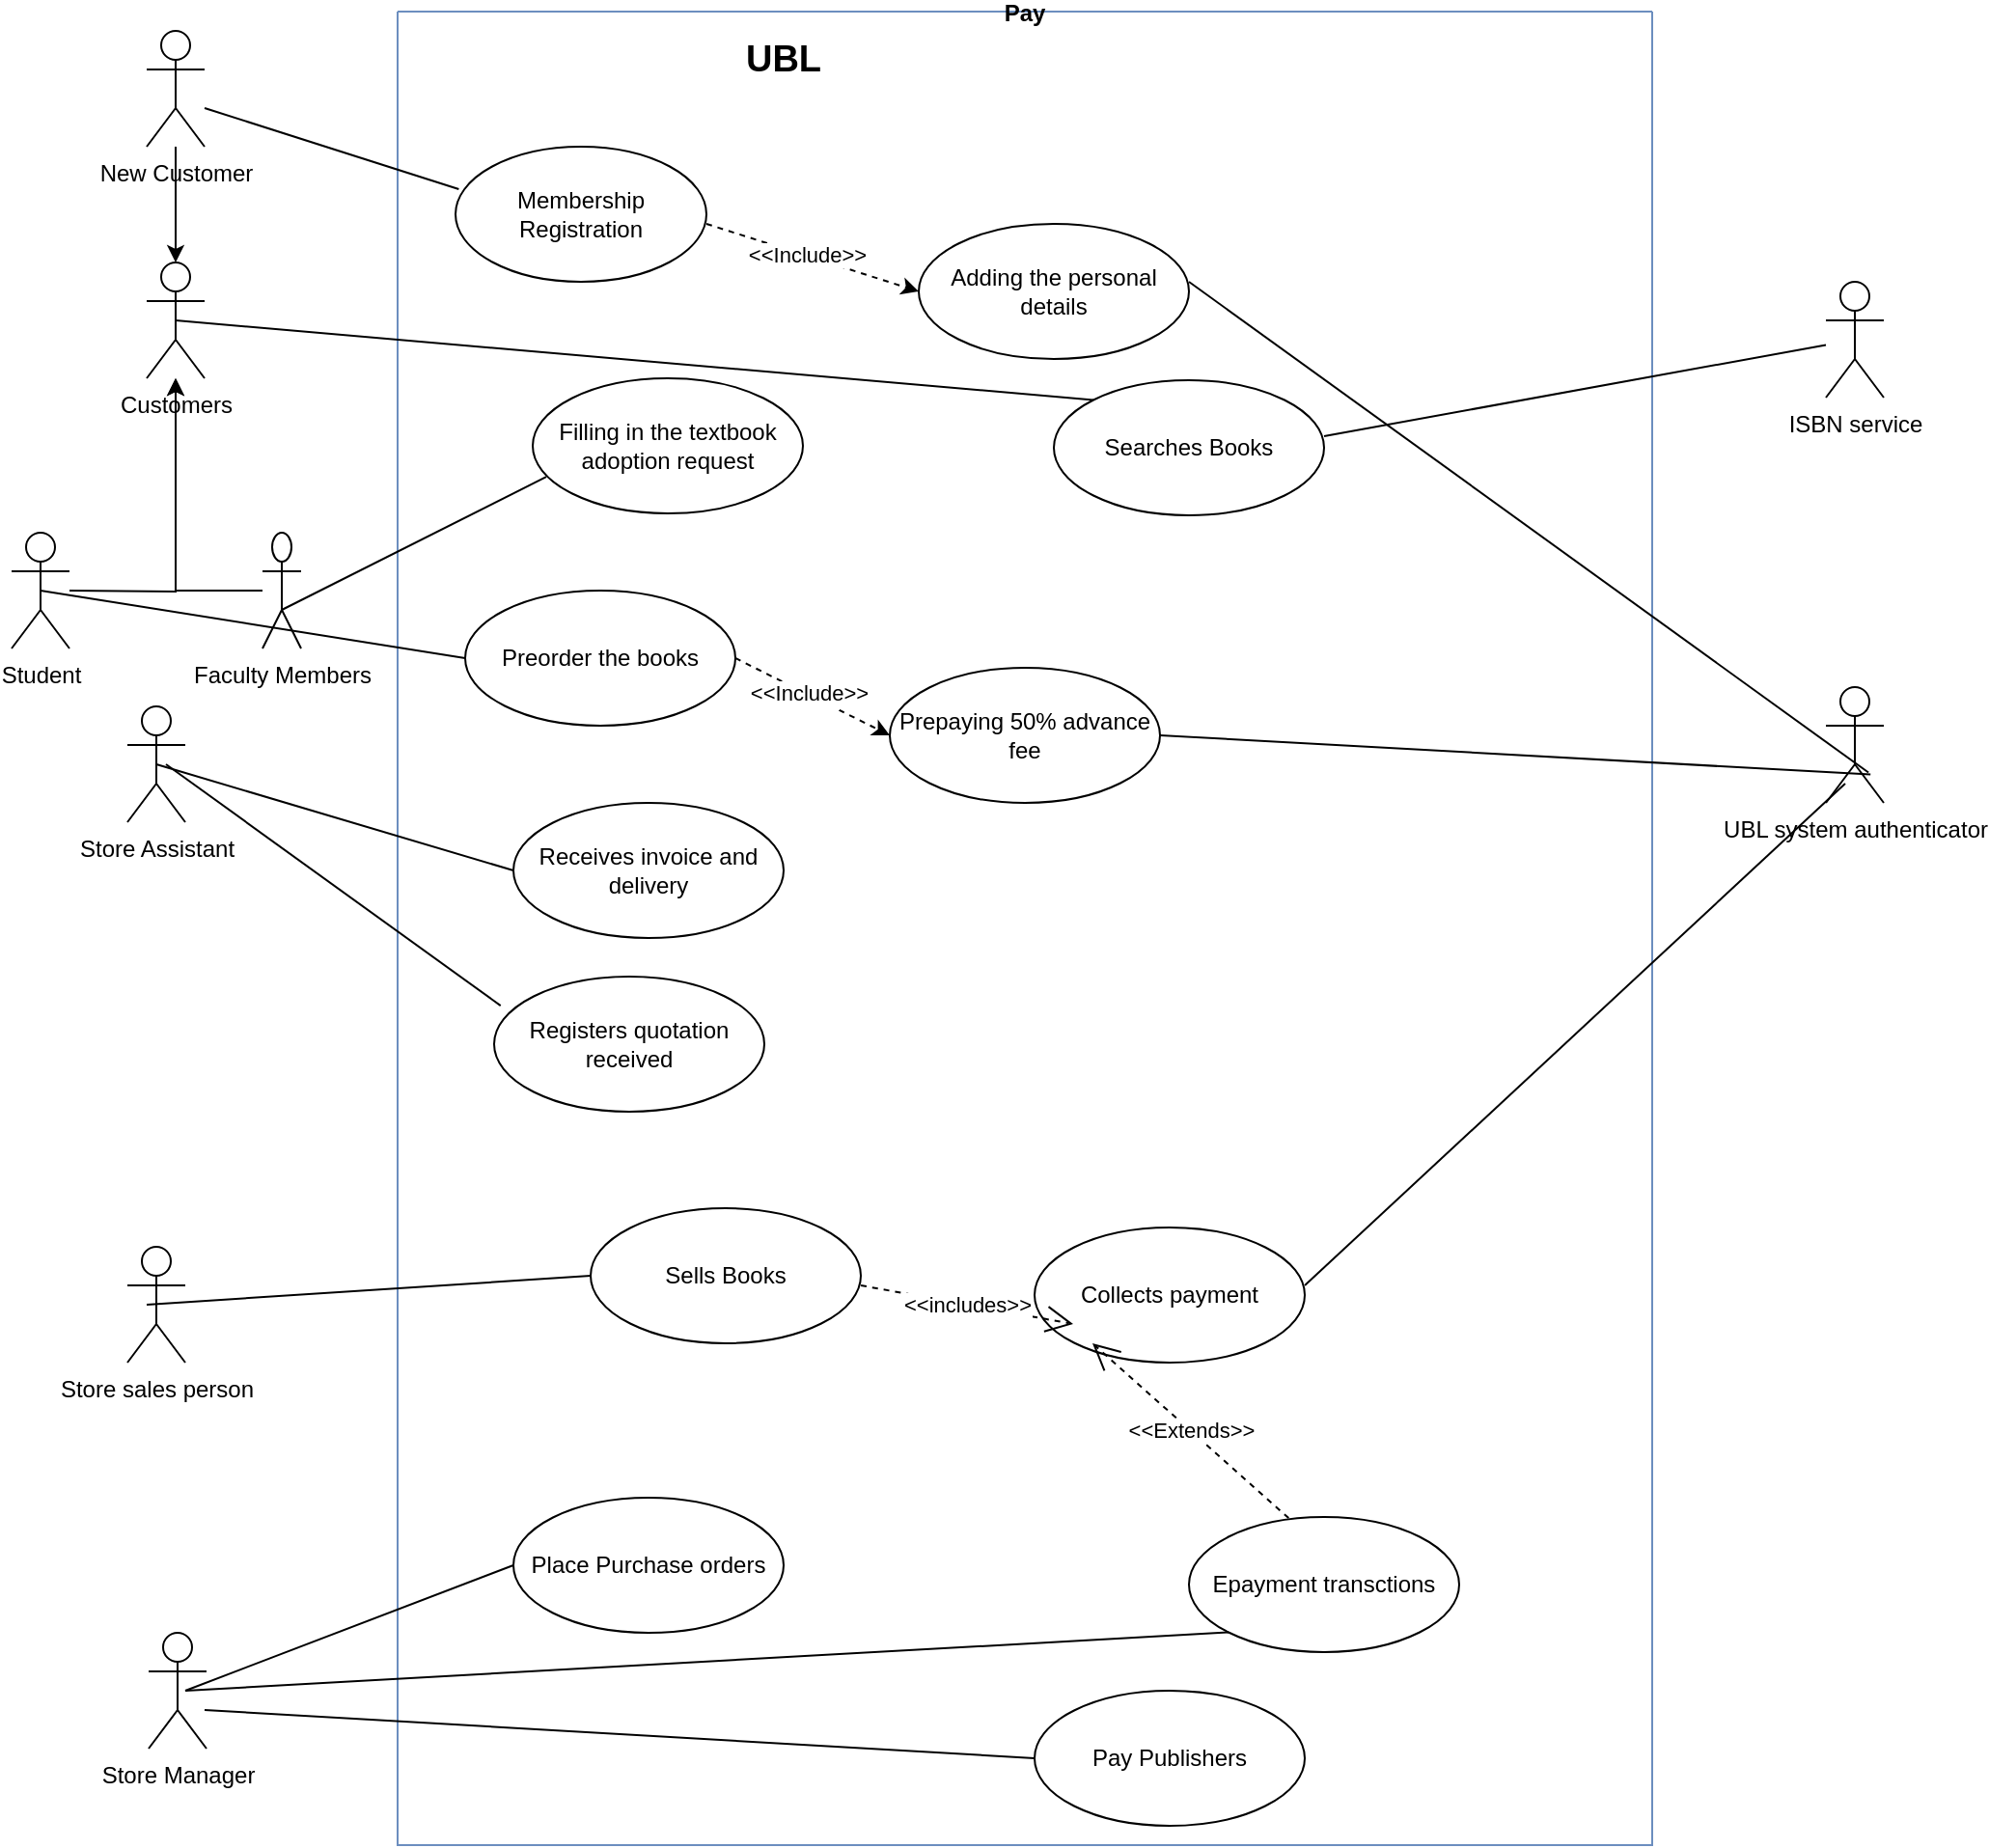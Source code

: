 <mxfile version="26.0.11">
  <diagram name="Page-1" id="iPzi8OFQoKdCEgc0ulGP">
    <mxGraphModel dx="2658" dy="1435" grid="1" gridSize="10" guides="1" tooltips="1" connect="1" arrows="1" fold="1" page="1" pageScale="1" pageWidth="850" pageHeight="1100" math="0" shadow="0">
      <root>
        <mxCell id="0" />
        <mxCell id="1" parent="0" />
        <mxCell id="dvqzMWSoMtfo2e3I9cfD-1" value="Pay" style="swimlane;startSize=0;fillColor=#dae8fc;strokeColor=#6c8ebf;" vertex="1" parent="1">
          <mxGeometry x="250" y="70" width="650" height="950" as="geometry" />
        </mxCell>
        <mxCell id="dvqzMWSoMtfo2e3I9cfD-2" value="UBL" style="text;html=1;align=center;verticalAlign=middle;whiteSpace=wrap;rounded=0;fontStyle=1;fontSize=19;" vertex="1" parent="dvqzMWSoMtfo2e3I9cfD-1">
          <mxGeometry x="170" y="10" width="60" height="30" as="geometry" />
        </mxCell>
        <mxCell id="dvqzMWSoMtfo2e3I9cfD-17" value="Membership Registration" style="ellipse;whiteSpace=wrap;html=1;" vertex="1" parent="dvqzMWSoMtfo2e3I9cfD-1">
          <mxGeometry x="30" y="70" width="130" height="70" as="geometry" />
        </mxCell>
        <mxCell id="dvqzMWSoMtfo2e3I9cfD-18" value="Adding the personal details" style="ellipse;whiteSpace=wrap;html=1;" vertex="1" parent="dvqzMWSoMtfo2e3I9cfD-1">
          <mxGeometry x="270" y="110" width="140" height="70" as="geometry" />
        </mxCell>
        <mxCell id="dvqzMWSoMtfo2e3I9cfD-26" value="" style="endArrow=classic;html=1;rounded=0;entryX=0;entryY=0.5;entryDx=0;entryDy=0;dashed=1;" edge="1" parent="dvqzMWSoMtfo2e3I9cfD-1" target="dvqzMWSoMtfo2e3I9cfD-18">
          <mxGeometry relative="1" as="geometry">
            <mxPoint x="160" y="110" as="sourcePoint" />
            <mxPoint x="260" y="110" as="targetPoint" />
          </mxGeometry>
        </mxCell>
        <mxCell id="dvqzMWSoMtfo2e3I9cfD-27" value="Label" style="edgeLabel;resizable=0;html=1;;align=center;verticalAlign=middle;" connectable="0" vertex="1" parent="dvqzMWSoMtfo2e3I9cfD-26">
          <mxGeometry relative="1" as="geometry" />
        </mxCell>
        <mxCell id="dvqzMWSoMtfo2e3I9cfD-28" value="&amp;lt;&amp;lt;Include&amp;gt;&amp;gt;" style="edgeLabel;html=1;align=center;verticalAlign=middle;resizable=0;points=[];" vertex="1" connectable="0" parent="dvqzMWSoMtfo2e3I9cfD-26">
          <mxGeometry x="-0.064" y="1" relative="1" as="geometry">
            <mxPoint as="offset" />
          </mxGeometry>
        </mxCell>
        <mxCell id="dvqzMWSoMtfo2e3I9cfD-31" value="Preorder the books" style="ellipse;whiteSpace=wrap;html=1;" vertex="1" parent="dvqzMWSoMtfo2e3I9cfD-1">
          <mxGeometry x="35" y="300" width="140" height="70" as="geometry" />
        </mxCell>
        <mxCell id="dvqzMWSoMtfo2e3I9cfD-33" value="Filling in the textbook adoption request" style="ellipse;whiteSpace=wrap;html=1;" vertex="1" parent="dvqzMWSoMtfo2e3I9cfD-1">
          <mxGeometry x="70" y="190" width="140" height="70" as="geometry" />
        </mxCell>
        <mxCell id="dvqzMWSoMtfo2e3I9cfD-39" value="Prepaying 50% advance fee" style="ellipse;whiteSpace=wrap;html=1;" vertex="1" parent="dvqzMWSoMtfo2e3I9cfD-1">
          <mxGeometry x="255" y="340" width="140" height="70" as="geometry" />
        </mxCell>
        <mxCell id="dvqzMWSoMtfo2e3I9cfD-40" value="" style="endArrow=classic;html=1;rounded=0;entryX=0;entryY=0.5;entryDx=0;entryDy=0;dashed=1;exitX=1;exitY=0.5;exitDx=0;exitDy=0;" edge="1" parent="dvqzMWSoMtfo2e3I9cfD-1" source="dvqzMWSoMtfo2e3I9cfD-31" target="dvqzMWSoMtfo2e3I9cfD-39">
          <mxGeometry relative="1" as="geometry">
            <mxPoint x="170" y="120" as="sourcePoint" />
            <mxPoint x="280" y="155" as="targetPoint" />
          </mxGeometry>
        </mxCell>
        <mxCell id="dvqzMWSoMtfo2e3I9cfD-41" value="Label" style="edgeLabel;resizable=0;html=1;;align=center;verticalAlign=middle;" connectable="0" vertex="1" parent="dvqzMWSoMtfo2e3I9cfD-40">
          <mxGeometry relative="1" as="geometry" />
        </mxCell>
        <mxCell id="dvqzMWSoMtfo2e3I9cfD-42" value="&amp;lt;&amp;lt;Include&amp;gt;&amp;gt;" style="edgeLabel;html=1;align=center;verticalAlign=middle;resizable=0;points=[];" vertex="1" connectable="0" parent="dvqzMWSoMtfo2e3I9cfD-40">
          <mxGeometry x="-0.064" y="1" relative="1" as="geometry">
            <mxPoint as="offset" />
          </mxGeometry>
        </mxCell>
        <mxCell id="dvqzMWSoMtfo2e3I9cfD-43" value="Receives invoice and delivery" style="ellipse;whiteSpace=wrap;html=1;" vertex="1" parent="dvqzMWSoMtfo2e3I9cfD-1">
          <mxGeometry x="60" y="410" width="140" height="70" as="geometry" />
        </mxCell>
        <mxCell id="dvqzMWSoMtfo2e3I9cfD-45" value="Searches Books" style="ellipse;whiteSpace=wrap;html=1;" vertex="1" parent="dvqzMWSoMtfo2e3I9cfD-1">
          <mxGeometry x="340" y="191" width="140" height="70" as="geometry" />
        </mxCell>
        <mxCell id="dvqzMWSoMtfo2e3I9cfD-46" value="Registers quotation received" style="ellipse;whiteSpace=wrap;html=1;" vertex="1" parent="dvqzMWSoMtfo2e3I9cfD-1">
          <mxGeometry x="50" y="500" width="140" height="70" as="geometry" />
        </mxCell>
        <mxCell id="dvqzMWSoMtfo2e3I9cfD-48" value="" style="endArrow=none;html=1;rounded=0;entryX=0.735;entryY=0.738;entryDx=0;entryDy=0;entryPerimeter=0;" edge="1" parent="dvqzMWSoMtfo2e3I9cfD-1" target="dvqzMWSoMtfo2e3I9cfD-47">
          <mxGeometry width="50" height="50" relative="1" as="geometry">
            <mxPoint x="410" y="140" as="sourcePoint" />
            <mxPoint x="460" y="90" as="targetPoint" />
          </mxGeometry>
        </mxCell>
        <mxCell id="dvqzMWSoMtfo2e3I9cfD-51" value="" style="endArrow=none;html=1;rounded=0;" edge="1" parent="dvqzMWSoMtfo2e3I9cfD-1" target="dvqzMWSoMtfo2e3I9cfD-50">
          <mxGeometry width="50" height="50" relative="1" as="geometry">
            <mxPoint x="480" y="220" as="sourcePoint" />
            <mxPoint x="530" y="170" as="targetPoint" />
          </mxGeometry>
        </mxCell>
        <mxCell id="dvqzMWSoMtfo2e3I9cfD-53" value="Sells Books" style="ellipse;whiteSpace=wrap;html=1;" vertex="1" parent="dvqzMWSoMtfo2e3I9cfD-1">
          <mxGeometry x="100" y="620" width="140" height="70" as="geometry" />
        </mxCell>
        <mxCell id="dvqzMWSoMtfo2e3I9cfD-54" value="Collects payment" style="ellipse;whiteSpace=wrap;html=1;" vertex="1" parent="dvqzMWSoMtfo2e3I9cfD-1">
          <mxGeometry x="330" y="630" width="140" height="70" as="geometry" />
        </mxCell>
        <mxCell id="dvqzMWSoMtfo2e3I9cfD-55" value="&amp;lt;&amp;lt;includes&amp;gt;&amp;gt;" style="endArrow=open;endSize=12;dashed=1;html=1;rounded=0;" edge="1" parent="dvqzMWSoMtfo2e3I9cfD-1">
          <mxGeometry width="160" relative="1" as="geometry">
            <mxPoint x="240" y="660" as="sourcePoint" />
            <mxPoint x="350" y="680" as="targetPoint" />
          </mxGeometry>
        </mxCell>
        <mxCell id="dvqzMWSoMtfo2e3I9cfD-56" value="" style="endArrow=none;html=1;rounded=0;" edge="1" parent="dvqzMWSoMtfo2e3I9cfD-1">
          <mxGeometry width="50" height="50" relative="1" as="geometry">
            <mxPoint x="470" y="660" as="sourcePoint" />
            <mxPoint x="750" y="400" as="targetPoint" />
          </mxGeometry>
        </mxCell>
        <mxCell id="dvqzMWSoMtfo2e3I9cfD-63" value="Epayment transctions" style="ellipse;whiteSpace=wrap;html=1;" vertex="1" parent="dvqzMWSoMtfo2e3I9cfD-1">
          <mxGeometry x="410" y="780" width="140" height="70" as="geometry" />
        </mxCell>
        <mxCell id="dvqzMWSoMtfo2e3I9cfD-67" value="Place Purchase orders" style="ellipse;whiteSpace=wrap;html=1;" vertex="1" parent="dvqzMWSoMtfo2e3I9cfD-1">
          <mxGeometry x="60" y="770" width="140" height="70" as="geometry" />
        </mxCell>
        <mxCell id="dvqzMWSoMtfo2e3I9cfD-68" value="Pay Publishers" style="ellipse;whiteSpace=wrap;html=1;" vertex="1" parent="dvqzMWSoMtfo2e3I9cfD-1">
          <mxGeometry x="330" y="870" width="140" height="70" as="geometry" />
        </mxCell>
        <mxCell id="dvqzMWSoMtfo2e3I9cfD-4" value="Customers" style="shape=umlActor;verticalLabelPosition=bottom;verticalAlign=top;html=1;outlineConnect=0;" vertex="1" parent="1">
          <mxGeometry x="120" y="200" width="30" height="60" as="geometry" />
        </mxCell>
        <mxCell id="dvqzMWSoMtfo2e3I9cfD-11" value="" style="edgeStyle=orthogonalEdgeStyle;rounded=0;orthogonalLoop=1;jettySize=auto;html=1;" edge="1" parent="1" target="dvqzMWSoMtfo2e3I9cfD-4">
          <mxGeometry relative="1" as="geometry">
            <mxPoint x="80" y="370" as="sourcePoint" />
            <mxPoint x="65" y="260" as="targetPoint" />
          </mxGeometry>
        </mxCell>
        <mxCell id="dvqzMWSoMtfo2e3I9cfD-13" value="" style="edgeStyle=orthogonalEdgeStyle;rounded=0;orthogonalLoop=1;jettySize=auto;html=1;" edge="1" parent="1" source="dvqzMWSoMtfo2e3I9cfD-6" target="dvqzMWSoMtfo2e3I9cfD-4">
          <mxGeometry relative="1" as="geometry" />
        </mxCell>
        <mxCell id="dvqzMWSoMtfo2e3I9cfD-6" value="Faculty Members" style="shape=umlActor;verticalLabelPosition=bottom;verticalAlign=top;html=1;outlineConnect=0;" vertex="1" parent="1">
          <mxGeometry x="180" y="340" width="20" height="60" as="geometry" />
        </mxCell>
        <mxCell id="dvqzMWSoMtfo2e3I9cfD-7" value="Store Assistant" style="shape=umlActor;verticalLabelPosition=bottom;verticalAlign=top;html=1;outlineConnect=0;" vertex="1" parent="1">
          <mxGeometry x="110" y="430" width="30" height="60" as="geometry" />
        </mxCell>
        <mxCell id="dvqzMWSoMtfo2e3I9cfD-21" value="Student" style="shape=umlActor;verticalLabelPosition=bottom;verticalAlign=top;html=1;" vertex="1" parent="1">
          <mxGeometry x="50" y="340" width="30" height="60" as="geometry" />
        </mxCell>
        <mxCell id="dvqzMWSoMtfo2e3I9cfD-23" value="" style="edgeStyle=orthogonalEdgeStyle;rounded=0;orthogonalLoop=1;jettySize=auto;html=1;" edge="1" parent="1" source="dvqzMWSoMtfo2e3I9cfD-22" target="dvqzMWSoMtfo2e3I9cfD-4">
          <mxGeometry relative="1" as="geometry" />
        </mxCell>
        <mxCell id="dvqzMWSoMtfo2e3I9cfD-22" value="New Customer" style="shape=umlActor;verticalLabelPosition=bottom;verticalAlign=top;html=1;outlineConnect=0;" vertex="1" parent="1">
          <mxGeometry x="120" y="80" width="30" height="60" as="geometry" />
        </mxCell>
        <mxCell id="dvqzMWSoMtfo2e3I9cfD-25" value="" style="endArrow=none;html=1;rounded=0;entryX=0.013;entryY=0.314;entryDx=0;entryDy=0;entryPerimeter=0;" edge="1" parent="1" target="dvqzMWSoMtfo2e3I9cfD-17">
          <mxGeometry width="50" height="50" relative="1" as="geometry">
            <mxPoint x="150" y="120" as="sourcePoint" />
            <mxPoint x="200" y="70" as="targetPoint" />
          </mxGeometry>
        </mxCell>
        <mxCell id="dvqzMWSoMtfo2e3I9cfD-35" value="" style="endArrow=none;html=1;rounded=0;entryX=0.05;entryY=0.73;entryDx=0;entryDy=0;entryPerimeter=0;" edge="1" parent="1" target="dvqzMWSoMtfo2e3I9cfD-33">
          <mxGeometry width="50" height="50" relative="1" as="geometry">
            <mxPoint x="190" y="380" as="sourcePoint" />
            <mxPoint x="240" y="330" as="targetPoint" />
          </mxGeometry>
        </mxCell>
        <mxCell id="dvqzMWSoMtfo2e3I9cfD-36" value="" style="endArrow=none;html=1;rounded=0;exitX=0;exitY=0.5;exitDx=0;exitDy=0;entryX=0.5;entryY=0.5;entryDx=0;entryDy=0;entryPerimeter=0;" edge="1" parent="1" source="dvqzMWSoMtfo2e3I9cfD-31" target="dvqzMWSoMtfo2e3I9cfD-21">
          <mxGeometry width="50" height="50" relative="1" as="geometry">
            <mxPoint x="290" y="380" as="sourcePoint" />
            <mxPoint x="340" y="330" as="targetPoint" />
          </mxGeometry>
        </mxCell>
        <mxCell id="dvqzMWSoMtfo2e3I9cfD-44" value="" style="endArrow=none;html=1;rounded=0;exitX=0.5;exitY=0.5;exitDx=0;exitDy=0;exitPerimeter=0;entryX=0;entryY=0;entryDx=0;entryDy=0;" edge="1" parent="1" source="dvqzMWSoMtfo2e3I9cfD-4" target="dvqzMWSoMtfo2e3I9cfD-45">
          <mxGeometry width="50" height="50" relative="1" as="geometry">
            <mxPoint x="150" y="260" as="sourcePoint" />
            <mxPoint x="200" y="210" as="targetPoint" />
          </mxGeometry>
        </mxCell>
        <mxCell id="dvqzMWSoMtfo2e3I9cfD-47" value="UBL system authenticator" style="shape=umlActor;verticalLabelPosition=bottom;verticalAlign=top;html=1;" vertex="1" parent="1">
          <mxGeometry x="990" y="420" width="30" height="60" as="geometry" />
        </mxCell>
        <mxCell id="dvqzMWSoMtfo2e3I9cfD-49" value="" style="endArrow=none;html=1;rounded=0;entryX=0.77;entryY=0.755;entryDx=0;entryDy=0;entryPerimeter=0;exitX=1;exitY=0.5;exitDx=0;exitDy=0;" edge="1" parent="1" source="dvqzMWSoMtfo2e3I9cfD-39" target="dvqzMWSoMtfo2e3I9cfD-47">
          <mxGeometry width="50" height="50" relative="1" as="geometry">
            <mxPoint x="670" y="220" as="sourcePoint" />
            <mxPoint x="1000" y="450" as="targetPoint" />
          </mxGeometry>
        </mxCell>
        <mxCell id="dvqzMWSoMtfo2e3I9cfD-50" value="ISBN service" style="shape=umlActor;verticalLabelPosition=bottom;verticalAlign=top;html=1;outlineConnect=0;" vertex="1" parent="1">
          <mxGeometry x="990" y="210" width="30" height="60" as="geometry" />
        </mxCell>
        <mxCell id="dvqzMWSoMtfo2e3I9cfD-52" value="Store sales person" style="shape=umlActor;verticalLabelPosition=bottom;verticalAlign=top;html=1;outlineConnect=0;" vertex="1" parent="1">
          <mxGeometry x="110" y="710" width="30" height="60" as="geometry" />
        </mxCell>
        <mxCell id="dvqzMWSoMtfo2e3I9cfD-57" value="" style="endArrow=none;html=1;rounded=0;entryX=0;entryY=0.5;entryDx=0;entryDy=0;" edge="1" parent="1" target="dvqzMWSoMtfo2e3I9cfD-53">
          <mxGeometry width="50" height="50" relative="1" as="geometry">
            <mxPoint x="120" y="740" as="sourcePoint" />
            <mxPoint x="170" y="690" as="targetPoint" />
          </mxGeometry>
        </mxCell>
        <mxCell id="dvqzMWSoMtfo2e3I9cfD-58" value="" style="endArrow=none;html=1;rounded=0;entryX=0;entryY=0.5;entryDx=0;entryDy=0;exitX=0.5;exitY=0.5;exitDx=0;exitDy=0;exitPerimeter=0;" edge="1" parent="1" source="dvqzMWSoMtfo2e3I9cfD-7" target="dvqzMWSoMtfo2e3I9cfD-43">
          <mxGeometry width="50" height="50" relative="1" as="geometry">
            <mxPoint x="120" y="470" as="sourcePoint" />
            <mxPoint x="170" y="420" as="targetPoint" />
          </mxGeometry>
        </mxCell>
        <mxCell id="dvqzMWSoMtfo2e3I9cfD-61" value="" style="endArrow=none;html=1;rounded=0;entryX=0.024;entryY=0.215;entryDx=0;entryDy=0;entryPerimeter=0;" edge="1" parent="1" target="dvqzMWSoMtfo2e3I9cfD-46">
          <mxGeometry width="50" height="50" relative="1" as="geometry">
            <mxPoint x="130" y="460" as="sourcePoint" />
            <mxPoint x="270" y="560" as="targetPoint" />
          </mxGeometry>
        </mxCell>
        <mxCell id="dvqzMWSoMtfo2e3I9cfD-62" value="Store Manager" style="shape=umlActor;verticalLabelPosition=bottom;verticalAlign=top;html=1;outlineConnect=0;" vertex="1" parent="1">
          <mxGeometry x="121" y="910" width="30" height="60" as="geometry" />
        </mxCell>
        <mxCell id="dvqzMWSoMtfo2e3I9cfD-64" value="&amp;lt;&amp;lt;Extends&amp;gt;&amp;gt;" style="endArrow=open;endSize=12;dashed=1;html=1;rounded=0;exitX=0.369;exitY=0.008;exitDx=0;exitDy=0;exitPerimeter=0;" edge="1" parent="1" source="dvqzMWSoMtfo2e3I9cfD-63">
          <mxGeometry width="160" relative="1" as="geometry">
            <mxPoint x="500" y="740" as="sourcePoint" />
            <mxPoint x="610" y="760" as="targetPoint" />
          </mxGeometry>
        </mxCell>
        <mxCell id="dvqzMWSoMtfo2e3I9cfD-66" value="" style="endArrow=none;html=1;rounded=0;entryX=0;entryY=1;entryDx=0;entryDy=0;" edge="1" parent="1" target="dvqzMWSoMtfo2e3I9cfD-63">
          <mxGeometry width="50" height="50" relative="1" as="geometry">
            <mxPoint x="140" y="940" as="sourcePoint" />
            <mxPoint x="190" y="890" as="targetPoint" />
          </mxGeometry>
        </mxCell>
        <mxCell id="dvqzMWSoMtfo2e3I9cfD-69" value="" style="endArrow=none;html=1;rounded=0;entryX=0;entryY=0.5;entryDx=0;entryDy=0;" edge="1" parent="1" target="dvqzMWSoMtfo2e3I9cfD-67">
          <mxGeometry width="50" height="50" relative="1" as="geometry">
            <mxPoint x="140" y="940" as="sourcePoint" />
            <mxPoint x="190" y="890" as="targetPoint" />
          </mxGeometry>
        </mxCell>
        <mxCell id="dvqzMWSoMtfo2e3I9cfD-70" value="" style="endArrow=none;html=1;rounded=0;entryX=0;entryY=0.5;entryDx=0;entryDy=0;" edge="1" parent="1" target="dvqzMWSoMtfo2e3I9cfD-68">
          <mxGeometry width="50" height="50" relative="1" as="geometry">
            <mxPoint x="150" y="950" as="sourcePoint" />
            <mxPoint x="200" y="900" as="targetPoint" />
          </mxGeometry>
        </mxCell>
      </root>
    </mxGraphModel>
  </diagram>
</mxfile>
